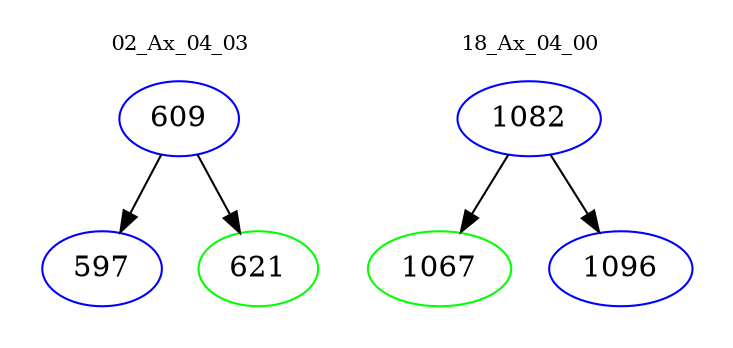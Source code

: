 digraph{
subgraph cluster_0 {
color = white
label = "02_Ax_04_03";
fontsize=10;
T0_609 [label="609", color="blue"]
T0_609 -> T0_597 [color="black"]
T0_597 [label="597", color="blue"]
T0_609 -> T0_621 [color="black"]
T0_621 [label="621", color="green"]
}
subgraph cluster_1 {
color = white
label = "18_Ax_04_00";
fontsize=10;
T1_1082 [label="1082", color="blue"]
T1_1082 -> T1_1067 [color="black"]
T1_1067 [label="1067", color="green"]
T1_1082 -> T1_1096 [color="black"]
T1_1096 [label="1096", color="blue"]
}
}
